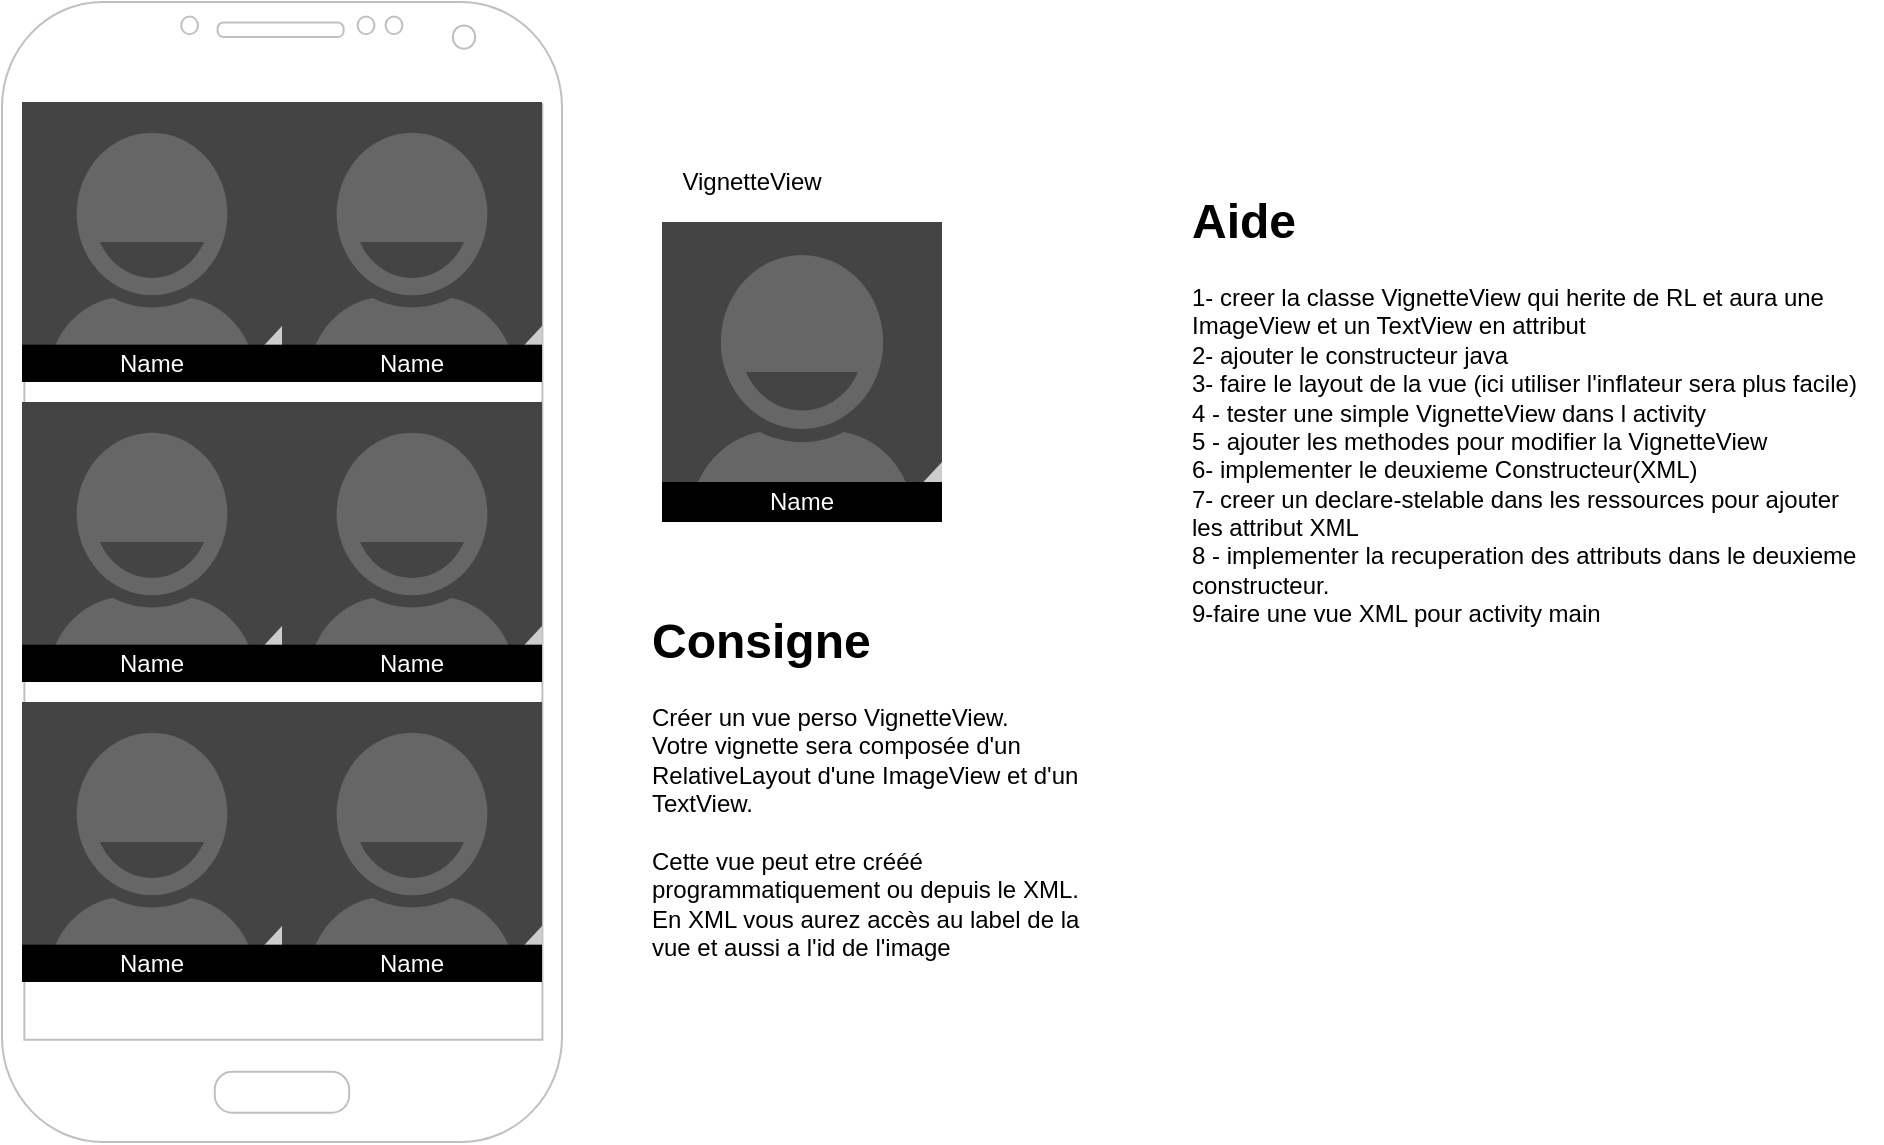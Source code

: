 <mxfile version="14.6.13" type="device"><diagram id="m3UKuHvJK-5O_u6sZhoF" name="Page-1"><mxGraphModel dx="1031" dy="2215" grid="1" gridSize="10" guides="1" tooltips="1" connect="1" arrows="1" fold="1" page="1" pageScale="1" pageWidth="1169" pageHeight="1654" math="0" shadow="0"><root><mxCell id="0"/><mxCell id="1" parent="0"/><mxCell id="B0x8wCDwa7hbEd9iuK19-1" value="" style="verticalLabelPosition=bottom;verticalAlign=top;html=1;shadow=0;dashed=0;strokeWidth=1;shape=mxgraph.android.phone2;strokeColor=#c0c0c0;" vertex="1" parent="1"><mxGeometry x="30" y="-10" width="280" height="570" as="geometry"/></mxCell><mxCell id="B0x8wCDwa7hbEd9iuK19-7" value="" style="group" vertex="1" connectable="0" parent="1"><mxGeometry x="360" y="100" width="140" height="150" as="geometry"/></mxCell><mxCell id="B0x8wCDwa7hbEd9iuK19-2" value="" style="verticalLabelPosition=bottom;verticalAlign=top;html=1;shadow=0;dashed=0;strokeWidth=1;shape=mxgraph.android.contact_badge_normal;" vertex="1" parent="B0x8wCDwa7hbEd9iuK19-7"><mxGeometry width="140" height="150" as="geometry"/></mxCell><mxCell id="B0x8wCDwa7hbEd9iuK19-4" value="Name" style="text;html=1;align=center;verticalAlign=middle;whiteSpace=wrap;rounded=0;labelBackgroundColor=none;fillColor=#000;fontColor=#FFFFFF;" vertex="1" parent="B0x8wCDwa7hbEd9iuK19-7"><mxGeometry y="130" width="140" height="20" as="geometry"/></mxCell><mxCell id="B0x8wCDwa7hbEd9iuK19-8" value="VignetteView" style="text;html=1;strokeColor=none;fillColor=none;align=center;verticalAlign=middle;whiteSpace=wrap;rounded=0;labelBackgroundColor=none;" vertex="1" parent="1"><mxGeometry x="360" y="70" width="90" height="20" as="geometry"/></mxCell><mxCell id="B0x8wCDwa7hbEd9iuK19-21" value="&lt;h1&gt;Consigne&lt;/h1&gt;&lt;div&gt;Créer un vue perso VignetteView.&lt;/div&gt;&lt;div&gt;Votre vignette sera composée d'un RelativeLayout d'une ImageView et d'un TextView.&lt;/div&gt;&lt;div&gt;&lt;br&gt;&lt;/div&gt;&lt;div&gt;Cette vue peut etre crééé programmatiquement ou depuis le XML. En XML vous aurez accès au label de la vue et aussi a l'id de l'image&lt;/div&gt;&lt;div&gt;&lt;br&gt;&lt;/div&gt;" style="text;html=1;strokeColor=none;fillColor=none;spacing=5;spacingTop=-20;whiteSpace=wrap;overflow=hidden;rounded=0;labelBackgroundColor=none;fontColor=#000000;" vertex="1" parent="1"><mxGeometry x="350" y="290" width="230" height="210" as="geometry"/></mxCell><mxCell id="B0x8wCDwa7hbEd9iuK19-22" value="&lt;h1&gt;Aide&lt;/h1&gt;&lt;div&gt;1- creer la classe VignetteView qui herite de RL et aura une ImageView et un TextView en attribut&lt;/div&gt;&lt;div&gt;2- ajouter le constructeur java&lt;/div&gt;&lt;div&gt;3- faire le layout de la vue (ici utiliser l'inflateur sera plus facile)&lt;/div&gt;&lt;div&gt;4 - tester une simple VignetteView dans l activity&lt;/div&gt;&lt;div&gt;5 - ajouter les methodes pour modifier la VignetteView&lt;/div&gt;&lt;div&gt;6- implementer le deuxieme Constructeur(XML)&lt;/div&gt;&lt;div&gt;7- creer un declare-stelable dans les ressources pour ajouter les attribut XML&lt;/div&gt;&lt;div&gt;8 - implementer la recuperation des attributs dans le deuxieme constructeur.&lt;/div&gt;&lt;div&gt;9-faire une vue XML pour activity main&lt;/div&gt;&lt;div&gt;&lt;br&gt;&lt;/div&gt;&lt;div&gt;&lt;br&gt;&lt;/div&gt;" style="text;html=1;strokeColor=none;fillColor=none;spacing=5;spacingTop=-20;whiteSpace=wrap;overflow=hidden;rounded=0;labelBackgroundColor=none;fontColor=#000000;" vertex="1" parent="1"><mxGeometry x="620" y="80" width="350" height="250" as="geometry"/></mxCell><mxCell id="B0x8wCDwa7hbEd9iuK19-23" value="" style="group;labelBackgroundColor=none;fontColor=#000000;fillColor=#000;" vertex="1" connectable="0" parent="1"><mxGeometry x="40" y="40" width="130" height="140" as="geometry"/></mxCell><mxCell id="B0x8wCDwa7hbEd9iuK19-24" value="" style="verticalLabelPosition=bottom;verticalAlign=top;html=1;shadow=0;dashed=0;strokeWidth=1;shape=mxgraph.android.contact_badge_normal;" vertex="1" parent="B0x8wCDwa7hbEd9iuK19-23"><mxGeometry width="130" height="140" as="geometry"/></mxCell><mxCell id="B0x8wCDwa7hbEd9iuK19-25" value="Name" style="text;html=1;align=center;verticalAlign=middle;whiteSpace=wrap;rounded=0;labelBackgroundColor=none;fillColor=#000;fontColor=#FFFFFF;" vertex="1" parent="B0x8wCDwa7hbEd9iuK19-23"><mxGeometry y="121.333" width="130" height="18.667" as="geometry"/></mxCell><mxCell id="B0x8wCDwa7hbEd9iuK19-26" value="" style="group;labelBackgroundColor=none;fontColor=#000000;fillColor=#000;" vertex="1" connectable="0" parent="1"><mxGeometry x="170" y="40" width="130" height="140" as="geometry"/></mxCell><mxCell id="B0x8wCDwa7hbEd9iuK19-27" value="" style="verticalLabelPosition=bottom;verticalAlign=top;html=1;shadow=0;dashed=0;strokeWidth=1;shape=mxgraph.android.contact_badge_normal;" vertex="1" parent="B0x8wCDwa7hbEd9iuK19-26"><mxGeometry width="130" height="140" as="geometry"/></mxCell><mxCell id="B0x8wCDwa7hbEd9iuK19-28" value="Name" style="text;html=1;align=center;verticalAlign=middle;whiteSpace=wrap;rounded=0;labelBackgroundColor=none;fillColor=#000;fontColor=#FFFFFF;" vertex="1" parent="B0x8wCDwa7hbEd9iuK19-26"><mxGeometry y="121.333" width="130" height="18.667" as="geometry"/></mxCell><mxCell id="B0x8wCDwa7hbEd9iuK19-29" value="" style="group;labelBackgroundColor=none;fontColor=#000000;fillColor=#000;" vertex="1" connectable="0" parent="1"><mxGeometry x="40" y="190" width="130" height="140" as="geometry"/></mxCell><mxCell id="B0x8wCDwa7hbEd9iuK19-30" value="" style="verticalLabelPosition=bottom;verticalAlign=top;html=1;shadow=0;dashed=0;strokeWidth=1;shape=mxgraph.android.contact_badge_normal;" vertex="1" parent="B0x8wCDwa7hbEd9iuK19-29"><mxGeometry width="130" height="140" as="geometry"/></mxCell><mxCell id="B0x8wCDwa7hbEd9iuK19-31" value="Name" style="text;html=1;align=center;verticalAlign=middle;whiteSpace=wrap;rounded=0;labelBackgroundColor=none;fillColor=#000;fontColor=#FFFFFF;" vertex="1" parent="B0x8wCDwa7hbEd9iuK19-29"><mxGeometry y="121.333" width="130" height="18.667" as="geometry"/></mxCell><mxCell id="B0x8wCDwa7hbEd9iuK19-32" value="" style="group;labelBackgroundColor=none;fontColor=#000000;fillColor=#000;" vertex="1" connectable="0" parent="1"><mxGeometry x="170" y="190" width="130" height="140" as="geometry"/></mxCell><mxCell id="B0x8wCDwa7hbEd9iuK19-33" value="" style="verticalLabelPosition=bottom;verticalAlign=top;html=1;shadow=0;dashed=0;strokeWidth=1;shape=mxgraph.android.contact_badge_normal;" vertex="1" parent="B0x8wCDwa7hbEd9iuK19-32"><mxGeometry width="130" height="140" as="geometry"/></mxCell><mxCell id="B0x8wCDwa7hbEd9iuK19-34" value="Name" style="text;html=1;align=center;verticalAlign=middle;whiteSpace=wrap;rounded=0;labelBackgroundColor=none;fillColor=#000;fontColor=#FFFFFF;" vertex="1" parent="B0x8wCDwa7hbEd9iuK19-32"><mxGeometry y="121.333" width="130" height="18.667" as="geometry"/></mxCell><mxCell id="B0x8wCDwa7hbEd9iuK19-35" value="" style="group;labelBackgroundColor=none;fontColor=#000000;fillColor=#000;" vertex="1" connectable="0" parent="1"><mxGeometry x="40" y="340" width="130" height="140" as="geometry"/></mxCell><mxCell id="B0x8wCDwa7hbEd9iuK19-36" value="" style="verticalLabelPosition=bottom;verticalAlign=top;html=1;shadow=0;dashed=0;strokeWidth=1;shape=mxgraph.android.contact_badge_normal;" vertex="1" parent="B0x8wCDwa7hbEd9iuK19-35"><mxGeometry width="130" height="140" as="geometry"/></mxCell><mxCell id="B0x8wCDwa7hbEd9iuK19-37" value="Name" style="text;html=1;align=center;verticalAlign=middle;whiteSpace=wrap;rounded=0;labelBackgroundColor=none;fillColor=#000;fontColor=#FFFFFF;" vertex="1" parent="B0x8wCDwa7hbEd9iuK19-35"><mxGeometry y="121.333" width="130" height="18.667" as="geometry"/></mxCell><mxCell id="B0x8wCDwa7hbEd9iuK19-38" value="" style="group;labelBackgroundColor=none;fontColor=#000000;fillColor=#000;" vertex="1" connectable="0" parent="1"><mxGeometry x="170" y="340" width="130" height="140" as="geometry"/></mxCell><mxCell id="B0x8wCDwa7hbEd9iuK19-39" value="" style="verticalLabelPosition=bottom;verticalAlign=top;html=1;shadow=0;dashed=0;strokeWidth=1;shape=mxgraph.android.contact_badge_normal;" vertex="1" parent="B0x8wCDwa7hbEd9iuK19-38"><mxGeometry width="130" height="140" as="geometry"/></mxCell><mxCell id="B0x8wCDwa7hbEd9iuK19-40" value="Name" style="text;html=1;align=center;verticalAlign=middle;whiteSpace=wrap;rounded=0;labelBackgroundColor=none;fillColor=#000;fontColor=#FFFFFF;" vertex="1" parent="B0x8wCDwa7hbEd9iuK19-38"><mxGeometry y="121.333" width="130" height="18.667" as="geometry"/></mxCell></root></mxGraphModel></diagram></mxfile>
